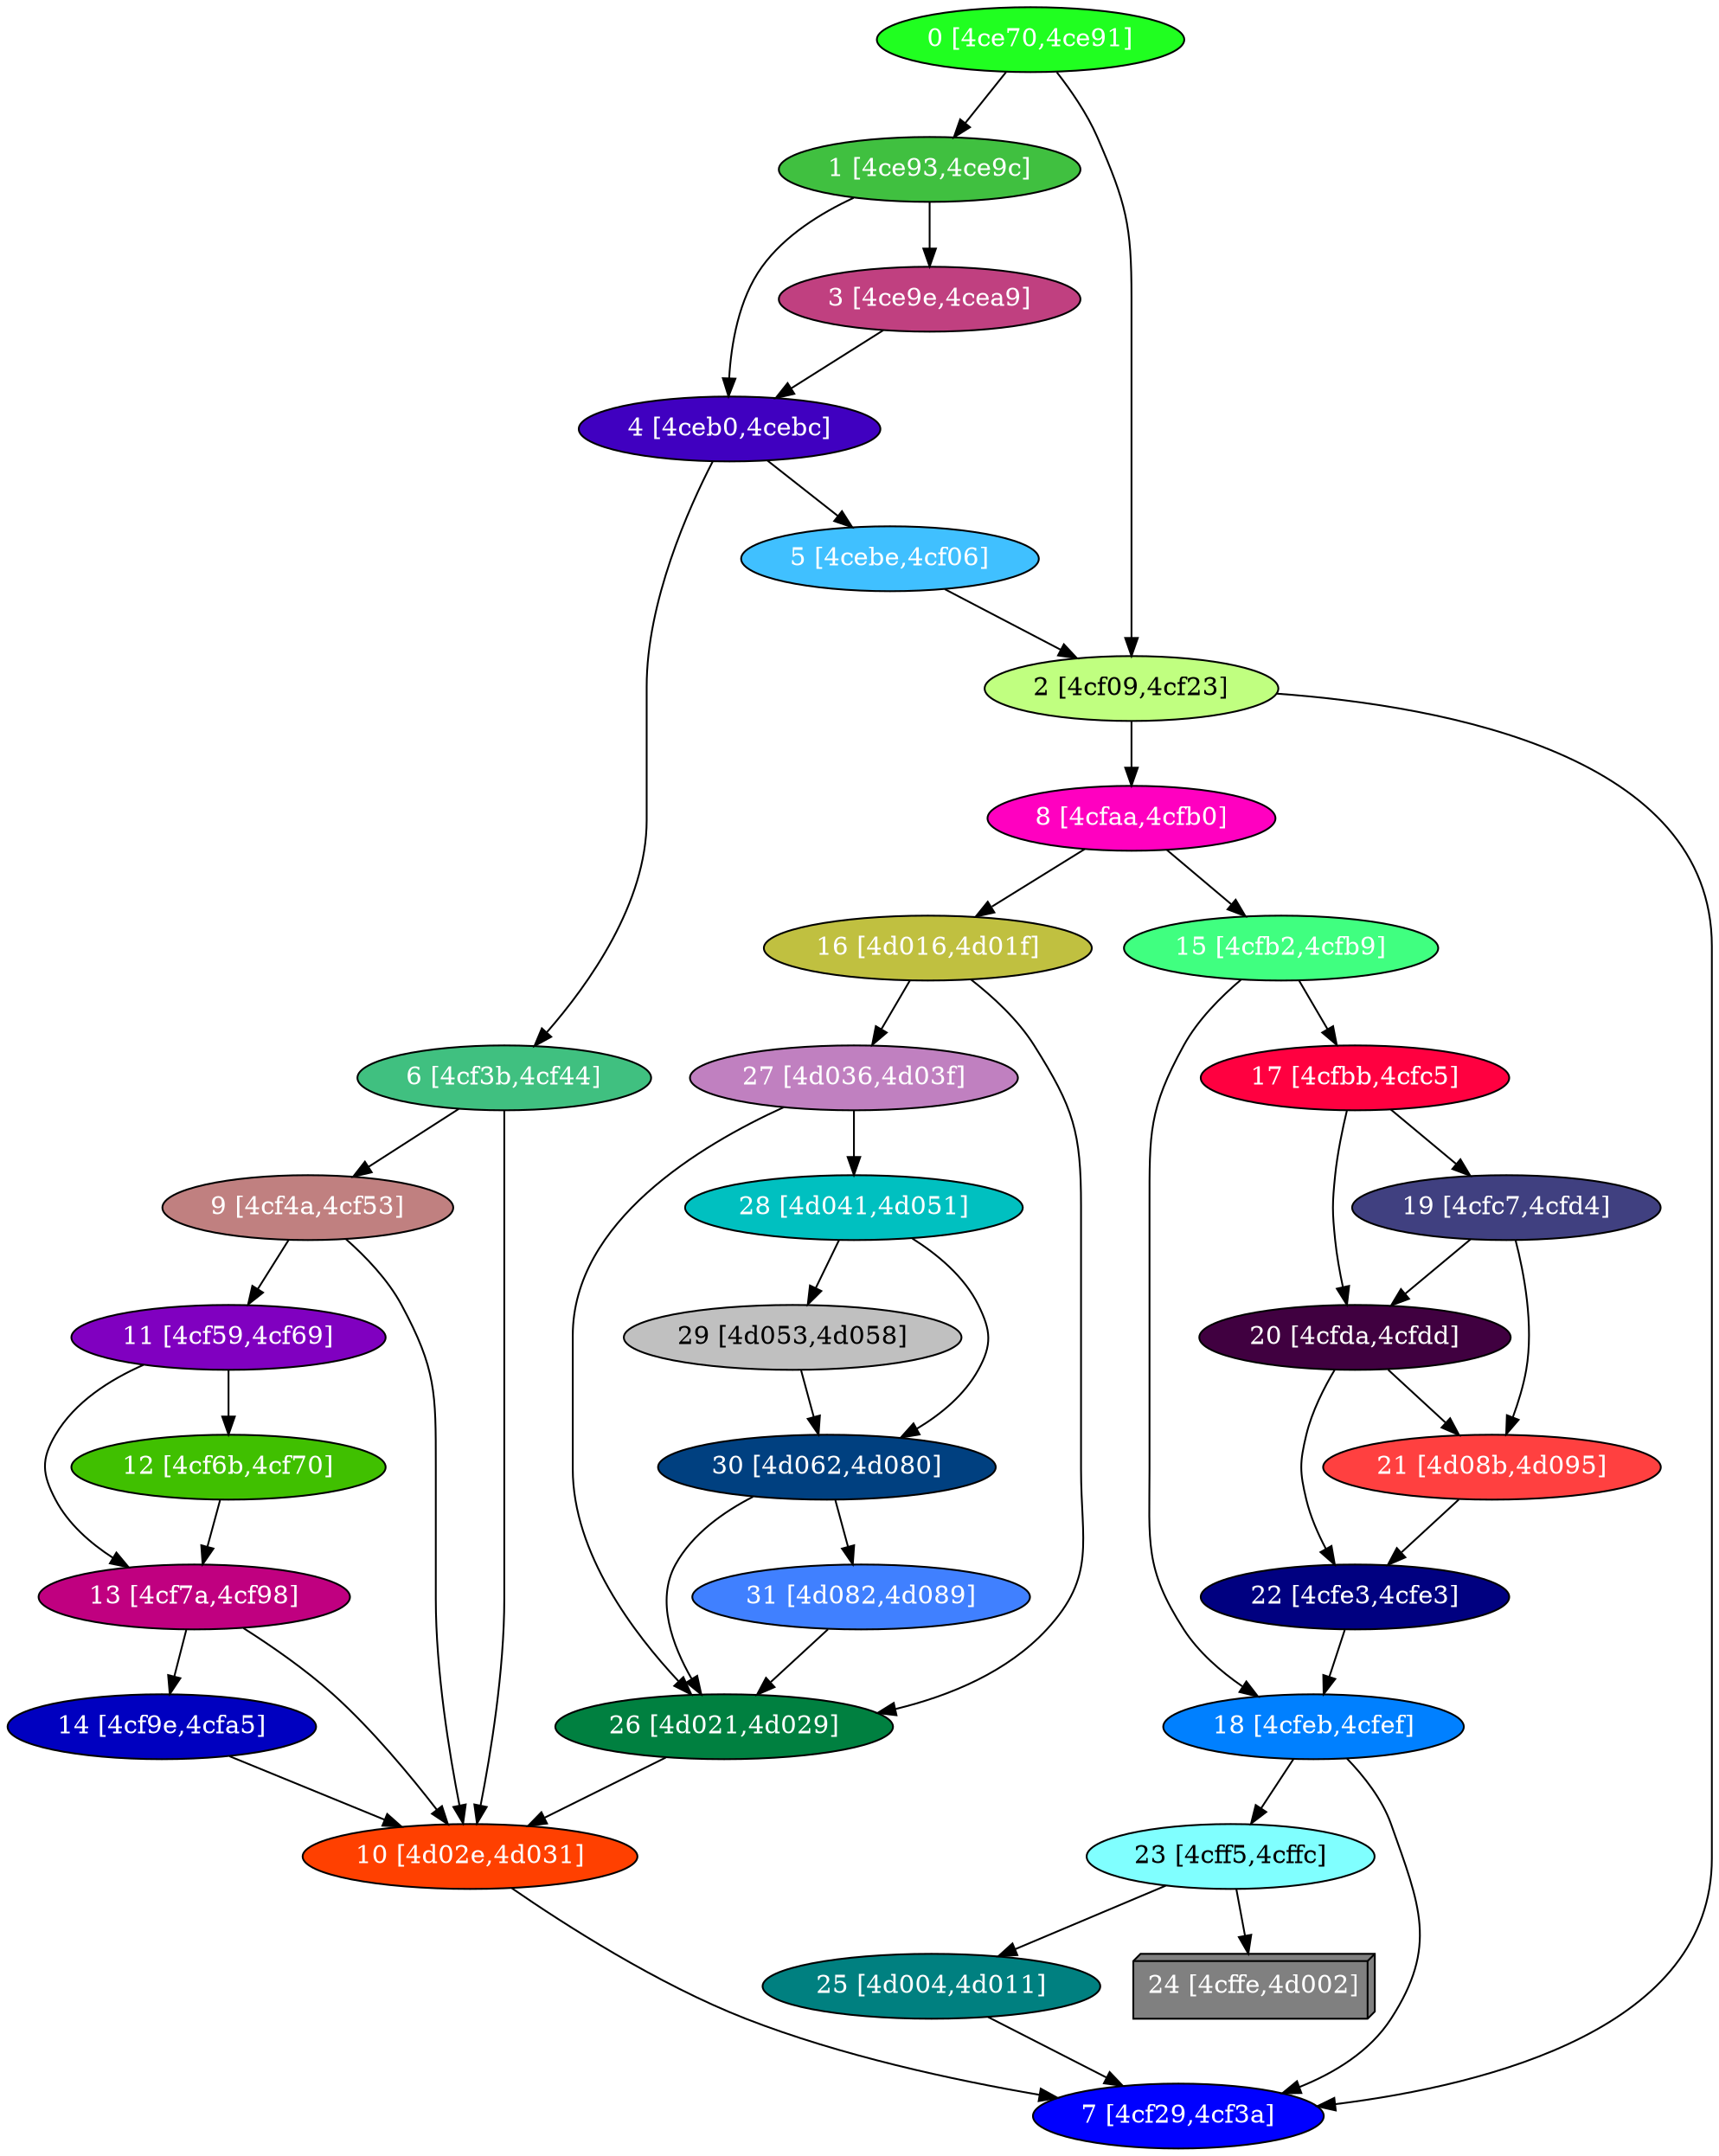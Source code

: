 diGraph libnss3{
	libnss3_0  [style=filled fillcolor="#20FF20" fontcolor="#ffffff" shape=oval label="0 [4ce70,4ce91]"]
	libnss3_1  [style=filled fillcolor="#40C040" fontcolor="#ffffff" shape=oval label="1 [4ce93,4ce9c]"]
	libnss3_2  [style=filled fillcolor="#C0FF80" fontcolor="#000000" shape=oval label="2 [4cf09,4cf23]"]
	libnss3_3  [style=filled fillcolor="#C04080" fontcolor="#ffffff" shape=oval label="3 [4ce9e,4cea9]"]
	libnss3_4  [style=filled fillcolor="#4000C0" fontcolor="#ffffff" shape=oval label="4 [4ceb0,4cebc]"]
	libnss3_5  [style=filled fillcolor="#40C0FF" fontcolor="#ffffff" shape=oval label="5 [4cebe,4cf06]"]
	libnss3_6  [style=filled fillcolor="#40C080" fontcolor="#ffffff" shape=oval label="6 [4cf3b,4cf44]"]
	libnss3_7  [style=filled fillcolor="#0000FF" fontcolor="#ffffff" shape=oval label="7 [4cf29,4cf3a]"]
	libnss3_8  [style=filled fillcolor="#FF00C0" fontcolor="#ffffff" shape=oval label="8 [4cfaa,4cfb0]"]
	libnss3_9  [style=filled fillcolor="#C08080" fontcolor="#ffffff" shape=oval label="9 [4cf4a,4cf53]"]
	libnss3_a  [style=filled fillcolor="#FF4000" fontcolor="#ffffff" shape=oval label="10 [4d02e,4d031]"]
	libnss3_b  [style=filled fillcolor="#8000C0" fontcolor="#ffffff" shape=oval label="11 [4cf59,4cf69]"]
	libnss3_c  [style=filled fillcolor="#40C000" fontcolor="#ffffff" shape=oval label="12 [4cf6b,4cf70]"]
	libnss3_d  [style=filled fillcolor="#C00080" fontcolor="#ffffff" shape=oval label="13 [4cf7a,4cf98]"]
	libnss3_e  [style=filled fillcolor="#0000C0" fontcolor="#ffffff" shape=oval label="14 [4cf9e,4cfa5]"]
	libnss3_f  [style=filled fillcolor="#40FF80" fontcolor="#ffffff" shape=oval label="15 [4cfb2,4cfb9]"]
	libnss3_10  [style=filled fillcolor="#C0C040" fontcolor="#ffffff" shape=oval label="16 [4d016,4d01f]"]
	libnss3_11  [style=filled fillcolor="#FF0040" fontcolor="#ffffff" shape=oval label="17 [4cfbb,4cfc5]"]
	libnss3_12  [style=filled fillcolor="#0080FF" fontcolor="#ffffff" shape=oval label="18 [4cfeb,4cfef]"]
	libnss3_13  [style=filled fillcolor="#404080" fontcolor="#ffffff" shape=oval label="19 [4cfc7,4cfd4]"]
	libnss3_14  [style=filled fillcolor="#400040" fontcolor="#ffffff" shape=oval label="20 [4cfda,4cfdd]"]
	libnss3_15  [style=filled fillcolor="#FF4040" fontcolor="#ffffff" shape=oval label="21 [4d08b,4d095]"]
	libnss3_16  [style=filled fillcolor="#000080" fontcolor="#ffffff" shape=oval label="22 [4cfe3,4cfe3]"]
	libnss3_17  [style=filled fillcolor="#80FFFF" fontcolor="#000000" shape=oval label="23 [4cff5,4cffc]"]
	libnss3_18  [style=filled fillcolor="#808080" fontcolor="#ffffff" shape=box3d label="24 [4cffe,4d002]"]
	libnss3_19  [style=filled fillcolor="#008080" fontcolor="#ffffff" shape=oval label="25 [4d004,4d011]"]
	libnss3_1a  [style=filled fillcolor="#008040" fontcolor="#ffffff" shape=oval label="26 [4d021,4d029]"]
	libnss3_1b  [style=filled fillcolor="#C080C0" fontcolor="#ffffff" shape=oval label="27 [4d036,4d03f]"]
	libnss3_1c  [style=filled fillcolor="#00C0C0" fontcolor="#ffffff" shape=oval label="28 [4d041,4d051]"]
	libnss3_1d  [style=filled fillcolor="#C0C0C0" fontcolor="#000000" shape=oval label="29 [4d053,4d058]"]
	libnss3_1e  [style=filled fillcolor="#004080" fontcolor="#ffffff" shape=oval label="30 [4d062,4d080]"]
	libnss3_1f  [style=filled fillcolor="#4080FF" fontcolor="#ffffff" shape=oval label="31 [4d082,4d089]"]

	libnss3_0 -> libnss3_1
	libnss3_0 -> libnss3_2
	libnss3_1 -> libnss3_3
	libnss3_1 -> libnss3_4
	libnss3_2 -> libnss3_7
	libnss3_2 -> libnss3_8
	libnss3_3 -> libnss3_4
	libnss3_4 -> libnss3_5
	libnss3_4 -> libnss3_6
	libnss3_5 -> libnss3_2
	libnss3_6 -> libnss3_9
	libnss3_6 -> libnss3_a
	libnss3_8 -> libnss3_f
	libnss3_8 -> libnss3_10
	libnss3_9 -> libnss3_a
	libnss3_9 -> libnss3_b
	libnss3_a -> libnss3_7
	libnss3_b -> libnss3_c
	libnss3_b -> libnss3_d
	libnss3_c -> libnss3_d
	libnss3_d -> libnss3_a
	libnss3_d -> libnss3_e
	libnss3_e -> libnss3_a
	libnss3_f -> libnss3_11
	libnss3_f -> libnss3_12
	libnss3_10 -> libnss3_1a
	libnss3_10 -> libnss3_1b
	libnss3_11 -> libnss3_13
	libnss3_11 -> libnss3_14
	libnss3_12 -> libnss3_7
	libnss3_12 -> libnss3_17
	libnss3_13 -> libnss3_14
	libnss3_13 -> libnss3_15
	libnss3_14 -> libnss3_15
	libnss3_14 -> libnss3_16
	libnss3_15 -> libnss3_16
	libnss3_16 -> libnss3_12
	libnss3_17 -> libnss3_18
	libnss3_17 -> libnss3_19
	libnss3_19 -> libnss3_7
	libnss3_1a -> libnss3_a
	libnss3_1b -> libnss3_1a
	libnss3_1b -> libnss3_1c
	libnss3_1c -> libnss3_1d
	libnss3_1c -> libnss3_1e
	libnss3_1d -> libnss3_1e
	libnss3_1e -> libnss3_1a
	libnss3_1e -> libnss3_1f
	libnss3_1f -> libnss3_1a
}